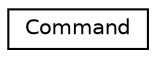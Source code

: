 digraph "Graphical Class Hierarchy"
{
  edge [fontname="Helvetica",fontsize="10",labelfontname="Helvetica",labelfontsize="10"];
  node [fontname="Helvetica",fontsize="10",shape=record];
  rankdir="LR";
  Node1 [label="Command",height=0.2,width=0.4,color="black", fillcolor="white", style="filled",URL="$structCommand.html"];
}
